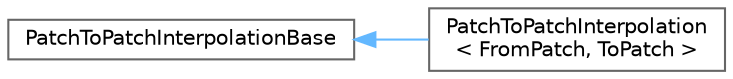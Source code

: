 digraph "Graphical Class Hierarchy"
{
 // LATEX_PDF_SIZE
  bgcolor="transparent";
  edge [fontname=Helvetica,fontsize=10,labelfontname=Helvetica,labelfontsize=10];
  node [fontname=Helvetica,fontsize=10,shape=box,height=0.2,width=0.4];
  rankdir="LR";
  Node0 [id="Node000000",label="PatchToPatchInterpolationBase",height=0.2,width=0.4,color="grey40", fillcolor="white", style="filled",URL="$classFoam_1_1PatchToPatchInterpolationBase.html",tooltip=" "];
  Node0 -> Node1 [id="edge5206_Node000000_Node000001",dir="back",color="steelblue1",style="solid",tooltip=" "];
  Node1 [id="Node000001",label="PatchToPatchInterpolation\l\< FromPatch, ToPatch \>",height=0.2,width=0.4,color="grey40", fillcolor="white", style="filled",URL="$classFoam_1_1PatchToPatchInterpolation.html",tooltip="Interpolation class dealing with transfer of data between two primitivePatches."];
}
